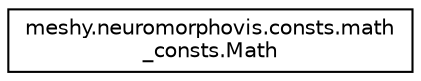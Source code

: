 digraph "Graphical Class Hierarchy"
{
  edge [fontname="Helvetica",fontsize="10",labelfontname="Helvetica",labelfontsize="10"];
  node [fontname="Helvetica",fontsize="10",shape=record];
  rankdir="LR";
  Node1 [label="meshy.neuromorphovis.consts.math\l_consts.Math",height=0.2,width=0.4,color="black", fillcolor="white", style="filled",URL="$classmeshy_1_1neuromorphovis_1_1consts_1_1math__consts_1_1Math.html",tooltip="Math. "];
}

